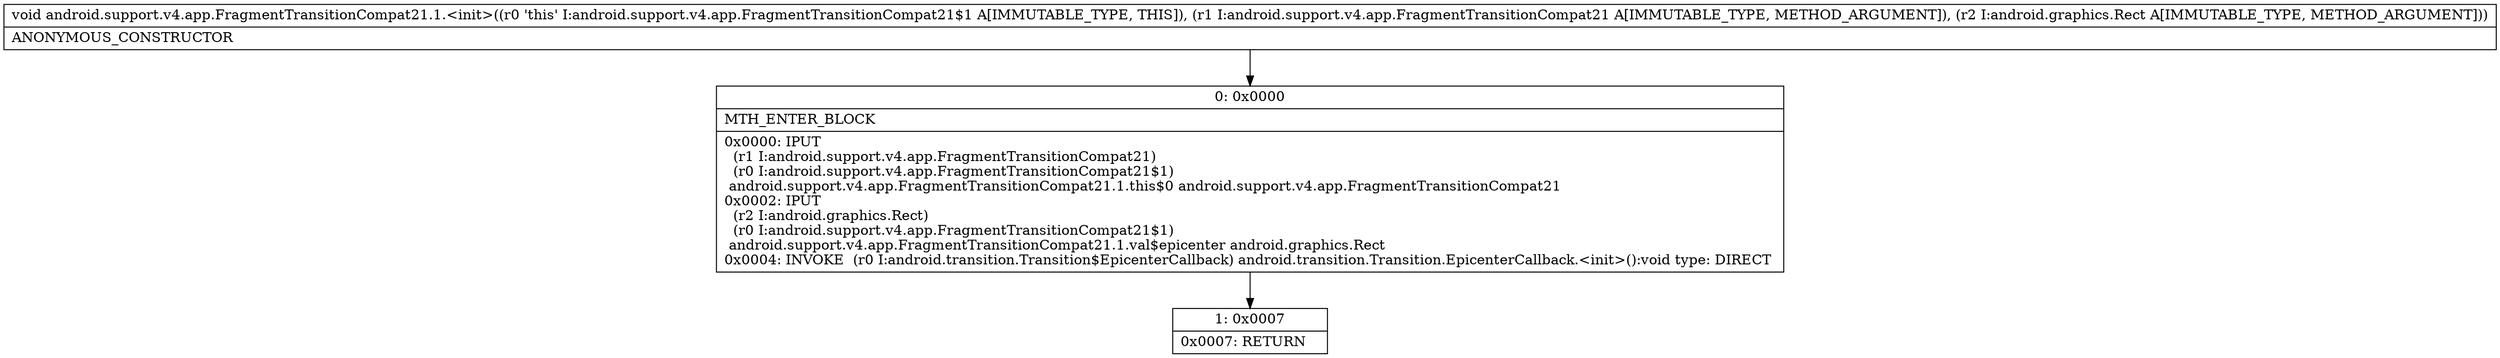 digraph "CFG forandroid.support.v4.app.FragmentTransitionCompat21.1.\<init\>(Landroid\/support\/v4\/app\/FragmentTransitionCompat21;Landroid\/graphics\/Rect;)V" {
Node_0 [shape=record,label="{0\:\ 0x0000|MTH_ENTER_BLOCK\l|0x0000: IPUT  \l  (r1 I:android.support.v4.app.FragmentTransitionCompat21)\l  (r0 I:android.support.v4.app.FragmentTransitionCompat21$1)\l android.support.v4.app.FragmentTransitionCompat21.1.this$0 android.support.v4.app.FragmentTransitionCompat21 \l0x0002: IPUT  \l  (r2 I:android.graphics.Rect)\l  (r0 I:android.support.v4.app.FragmentTransitionCompat21$1)\l android.support.v4.app.FragmentTransitionCompat21.1.val$epicenter android.graphics.Rect \l0x0004: INVOKE  (r0 I:android.transition.Transition$EpicenterCallback) android.transition.Transition.EpicenterCallback.\<init\>():void type: DIRECT \l}"];
Node_1 [shape=record,label="{1\:\ 0x0007|0x0007: RETURN   \l}"];
MethodNode[shape=record,label="{void android.support.v4.app.FragmentTransitionCompat21.1.\<init\>((r0 'this' I:android.support.v4.app.FragmentTransitionCompat21$1 A[IMMUTABLE_TYPE, THIS]), (r1 I:android.support.v4.app.FragmentTransitionCompat21 A[IMMUTABLE_TYPE, METHOD_ARGUMENT]), (r2 I:android.graphics.Rect A[IMMUTABLE_TYPE, METHOD_ARGUMENT]))  | ANONYMOUS_CONSTRUCTOR\l}"];
MethodNode -> Node_0;
Node_0 -> Node_1;
}

